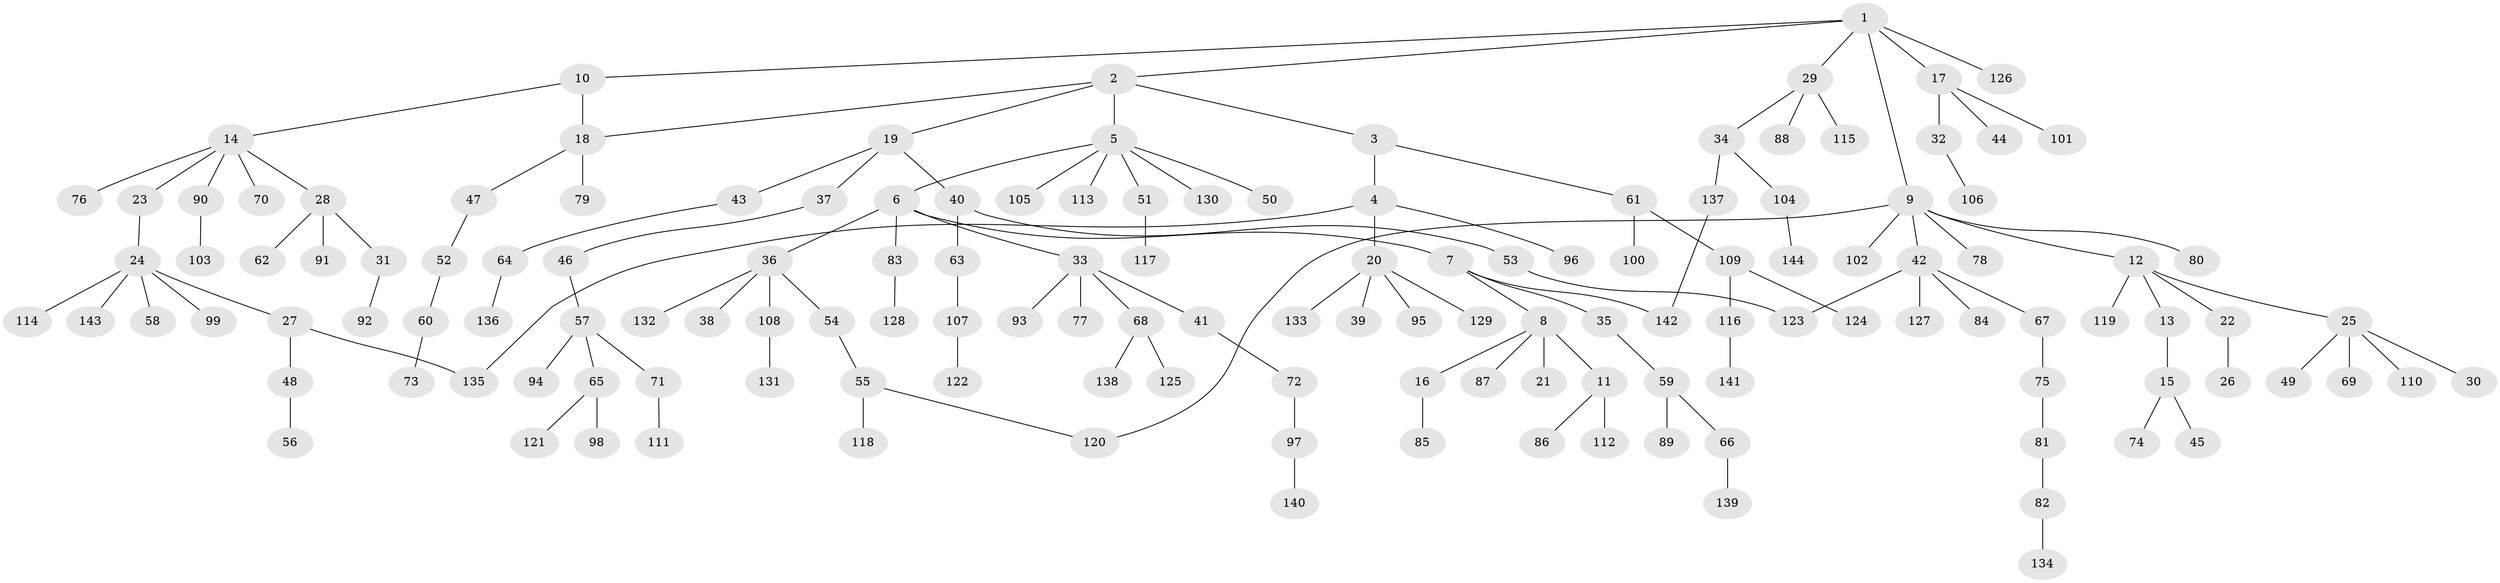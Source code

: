 // coarse degree distribution, {7: 0.018867924528301886, 10: 0.009433962264150943, 4: 0.0660377358490566, 5: 0.05660377358490566, 3: 0.10377358490566038, 6: 0.018867924528301886, 2: 0.1509433962264151, 1: 0.5754716981132075}
// Generated by graph-tools (version 1.1) at 2025/41/03/06/25 10:41:27]
// undirected, 144 vertices, 148 edges
graph export_dot {
graph [start="1"]
  node [color=gray90,style=filled];
  1;
  2;
  3;
  4;
  5;
  6;
  7;
  8;
  9;
  10;
  11;
  12;
  13;
  14;
  15;
  16;
  17;
  18;
  19;
  20;
  21;
  22;
  23;
  24;
  25;
  26;
  27;
  28;
  29;
  30;
  31;
  32;
  33;
  34;
  35;
  36;
  37;
  38;
  39;
  40;
  41;
  42;
  43;
  44;
  45;
  46;
  47;
  48;
  49;
  50;
  51;
  52;
  53;
  54;
  55;
  56;
  57;
  58;
  59;
  60;
  61;
  62;
  63;
  64;
  65;
  66;
  67;
  68;
  69;
  70;
  71;
  72;
  73;
  74;
  75;
  76;
  77;
  78;
  79;
  80;
  81;
  82;
  83;
  84;
  85;
  86;
  87;
  88;
  89;
  90;
  91;
  92;
  93;
  94;
  95;
  96;
  97;
  98;
  99;
  100;
  101;
  102;
  103;
  104;
  105;
  106;
  107;
  108;
  109;
  110;
  111;
  112;
  113;
  114;
  115;
  116;
  117;
  118;
  119;
  120;
  121;
  122;
  123;
  124;
  125;
  126;
  127;
  128;
  129;
  130;
  131;
  132;
  133;
  134;
  135;
  136;
  137;
  138;
  139;
  140;
  141;
  142;
  143;
  144;
  1 -- 2;
  1 -- 9;
  1 -- 10;
  1 -- 17;
  1 -- 29;
  1 -- 126;
  2 -- 3;
  2 -- 5;
  2 -- 18;
  2 -- 19;
  3 -- 4;
  3 -- 61;
  4 -- 20;
  4 -- 96;
  4 -- 135;
  5 -- 6;
  5 -- 50;
  5 -- 51;
  5 -- 105;
  5 -- 113;
  5 -- 130;
  6 -- 7;
  6 -- 33;
  6 -- 36;
  6 -- 83;
  7 -- 8;
  7 -- 35;
  7 -- 142;
  8 -- 11;
  8 -- 16;
  8 -- 21;
  8 -- 87;
  9 -- 12;
  9 -- 42;
  9 -- 78;
  9 -- 80;
  9 -- 102;
  9 -- 120;
  10 -- 14;
  10 -- 18;
  11 -- 86;
  11 -- 112;
  12 -- 13;
  12 -- 22;
  12 -- 25;
  12 -- 119;
  13 -- 15;
  14 -- 23;
  14 -- 28;
  14 -- 70;
  14 -- 76;
  14 -- 90;
  15 -- 45;
  15 -- 74;
  16 -- 85;
  17 -- 32;
  17 -- 44;
  17 -- 101;
  18 -- 47;
  18 -- 79;
  19 -- 37;
  19 -- 40;
  19 -- 43;
  20 -- 39;
  20 -- 95;
  20 -- 129;
  20 -- 133;
  22 -- 26;
  23 -- 24;
  24 -- 27;
  24 -- 58;
  24 -- 99;
  24 -- 114;
  24 -- 143;
  25 -- 30;
  25 -- 49;
  25 -- 69;
  25 -- 110;
  27 -- 48;
  27 -- 135;
  28 -- 31;
  28 -- 62;
  28 -- 91;
  29 -- 34;
  29 -- 88;
  29 -- 115;
  31 -- 92;
  32 -- 106;
  33 -- 41;
  33 -- 68;
  33 -- 77;
  33 -- 93;
  34 -- 104;
  34 -- 137;
  35 -- 59;
  36 -- 38;
  36 -- 54;
  36 -- 108;
  36 -- 132;
  37 -- 46;
  40 -- 53;
  40 -- 63;
  41 -- 72;
  42 -- 67;
  42 -- 84;
  42 -- 123;
  42 -- 127;
  43 -- 64;
  46 -- 57;
  47 -- 52;
  48 -- 56;
  51 -- 117;
  52 -- 60;
  53 -- 123;
  54 -- 55;
  55 -- 118;
  55 -- 120;
  57 -- 65;
  57 -- 71;
  57 -- 94;
  59 -- 66;
  59 -- 89;
  60 -- 73;
  61 -- 100;
  61 -- 109;
  63 -- 107;
  64 -- 136;
  65 -- 98;
  65 -- 121;
  66 -- 139;
  67 -- 75;
  68 -- 125;
  68 -- 138;
  71 -- 111;
  72 -- 97;
  75 -- 81;
  81 -- 82;
  82 -- 134;
  83 -- 128;
  90 -- 103;
  97 -- 140;
  104 -- 144;
  107 -- 122;
  108 -- 131;
  109 -- 116;
  109 -- 124;
  116 -- 141;
  137 -- 142;
}
